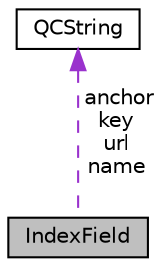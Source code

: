 digraph "IndexField"
{
 // INTERACTIVE_SVG=YES
 // LATEX_PDF_SIZE
  edge [fontname="Helvetica",fontsize="10",labelfontname="Helvetica",labelfontsize="10"];
  node [fontname="Helvetica",fontsize="10",shape=record];
  Node1 [label="IndexField",height=0.2,width=0.4,color="black", fillcolor="grey75", style="filled", fontcolor="black",tooltip="Class representing a field in the HTML help index."];
  Node2 -> Node1 [dir="back",color="darkorchid3",fontsize="10",style="dashed",label=" anchor\nkey\nurl\nname" ,fontname="Helvetica"];
  Node2 [label="QCString",height=0.2,width=0.4,color="black", fillcolor="white", style="filled",URL="$d9/d45/class_q_c_string.html",tooltip="This is an alternative implementation of QCString."];
}
